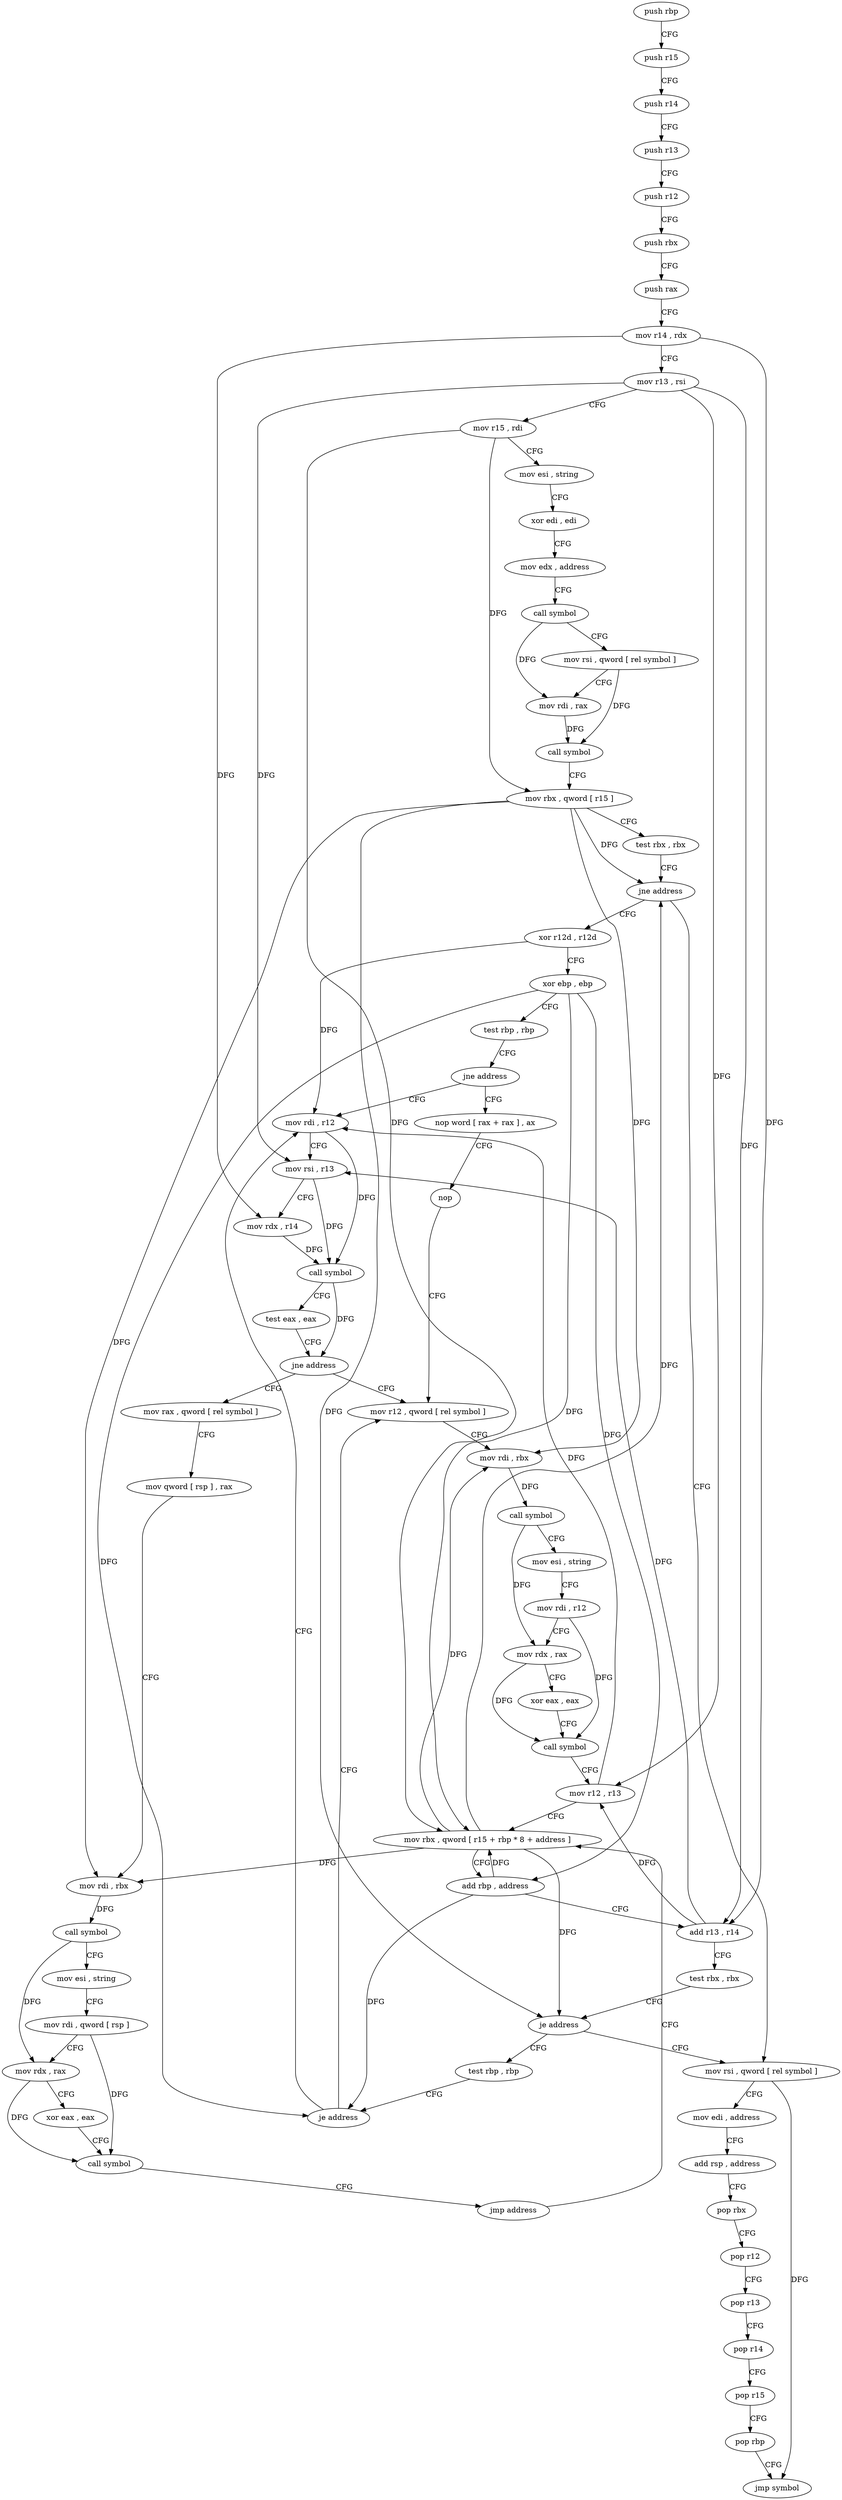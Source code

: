 digraph "func" {
"4373808" [label = "push rbp" ]
"4373809" [label = "push r15" ]
"4373811" [label = "push r14" ]
"4373813" [label = "push r13" ]
"4373815" [label = "push r12" ]
"4373817" [label = "push rbx" ]
"4373818" [label = "push rax" ]
"4373819" [label = "mov r14 , rdx" ]
"4373822" [label = "mov r13 , rsi" ]
"4373825" [label = "mov r15 , rdi" ]
"4373828" [label = "mov esi , string" ]
"4373833" [label = "xor edi , edi" ]
"4373835" [label = "mov edx , address" ]
"4373840" [label = "call symbol" ]
"4373845" [label = "mov rsi , qword [ rel symbol ]" ]
"4373852" [label = "mov rdi , rax" ]
"4373855" [label = "call symbol" ]
"4373860" [label = "mov rbx , qword [ r15 ]" ]
"4373863" [label = "test rbx , rbx" ]
"4373866" [label = "jne address" ]
"4373899" [label = "xor r12d , r12d" ]
"4373868" [label = "mov rsi , qword [ rel symbol ]" ]
"4373902" [label = "xor ebp , ebp" ]
"4373904" [label = "test rbp , rbp" ]
"4373907" [label = "jne address" ]
"4373978" [label = "mov rdi , r12" ]
"4373909" [label = "nop word [ rax + rax ] , ax" ]
"4373875" [label = "mov edi , address" ]
"4373880" [label = "add rsp , address" ]
"4373884" [label = "pop rbx" ]
"4373885" [label = "pop r12" ]
"4373887" [label = "pop r13" ]
"4373889" [label = "pop r14" ]
"4373891" [label = "pop r15" ]
"4373893" [label = "pop rbp" ]
"4373894" [label = "jmp symbol" ]
"4373981" [label = "mov rsi , r13" ]
"4373984" [label = "mov rdx , r14" ]
"4373987" [label = "call symbol" ]
"4373992" [label = "test eax , eax" ]
"4373994" [label = "jne address" ]
"4373920" [label = "mov r12 , qword [ rel symbol ]" ]
"4373996" [label = "mov rax , qword [ rel symbol ]" ]
"4373919" [label = "nop" ]
"4373927" [label = "mov rdi , rbx" ]
"4373930" [label = "call symbol" ]
"4373935" [label = "mov esi , string" ]
"4373940" [label = "mov rdi , r12" ]
"4373943" [label = "mov rdx , rax" ]
"4373946" [label = "xor eax , eax" ]
"4373948" [label = "call symbol" ]
"4373953" [label = "mov r12 , r13" ]
"4373956" [label = "mov rbx , qword [ r15 + rbp * 8 + address ]" ]
"4374003" [label = "mov qword [ rsp ] , rax" ]
"4374007" [label = "mov rdi , rbx" ]
"4374010" [label = "call symbol" ]
"4374015" [label = "mov esi , string" ]
"4374020" [label = "mov rdi , qword [ rsp ]" ]
"4374024" [label = "mov rdx , rax" ]
"4374027" [label = "xor eax , eax" ]
"4374029" [label = "call symbol" ]
"4374034" [label = "jmp address" ]
"4373973" [label = "test rbp , rbp" ]
"4373976" [label = "je address" ]
"4373961" [label = "add rbp , address" ]
"4373965" [label = "add r13 , r14" ]
"4373968" [label = "test rbx , rbx" ]
"4373971" [label = "je address" ]
"4373808" -> "4373809" [ label = "CFG" ]
"4373809" -> "4373811" [ label = "CFG" ]
"4373811" -> "4373813" [ label = "CFG" ]
"4373813" -> "4373815" [ label = "CFG" ]
"4373815" -> "4373817" [ label = "CFG" ]
"4373817" -> "4373818" [ label = "CFG" ]
"4373818" -> "4373819" [ label = "CFG" ]
"4373819" -> "4373822" [ label = "CFG" ]
"4373819" -> "4373984" [ label = "DFG" ]
"4373819" -> "4373965" [ label = "DFG" ]
"4373822" -> "4373825" [ label = "CFG" ]
"4373822" -> "4373981" [ label = "DFG" ]
"4373822" -> "4373953" [ label = "DFG" ]
"4373822" -> "4373965" [ label = "DFG" ]
"4373825" -> "4373828" [ label = "CFG" ]
"4373825" -> "4373860" [ label = "DFG" ]
"4373825" -> "4373956" [ label = "DFG" ]
"4373828" -> "4373833" [ label = "CFG" ]
"4373833" -> "4373835" [ label = "CFG" ]
"4373835" -> "4373840" [ label = "CFG" ]
"4373840" -> "4373845" [ label = "CFG" ]
"4373840" -> "4373852" [ label = "DFG" ]
"4373845" -> "4373852" [ label = "CFG" ]
"4373845" -> "4373855" [ label = "DFG" ]
"4373852" -> "4373855" [ label = "DFG" ]
"4373855" -> "4373860" [ label = "CFG" ]
"4373860" -> "4373863" [ label = "CFG" ]
"4373860" -> "4373866" [ label = "DFG" ]
"4373860" -> "4373927" [ label = "DFG" ]
"4373860" -> "4374007" [ label = "DFG" ]
"4373860" -> "4373971" [ label = "DFG" ]
"4373863" -> "4373866" [ label = "CFG" ]
"4373866" -> "4373899" [ label = "CFG" ]
"4373866" -> "4373868" [ label = "CFG" ]
"4373899" -> "4373902" [ label = "CFG" ]
"4373899" -> "4373978" [ label = "DFG" ]
"4373868" -> "4373875" [ label = "CFG" ]
"4373868" -> "4373894" [ label = "DFG" ]
"4373902" -> "4373904" [ label = "CFG" ]
"4373902" -> "4373956" [ label = "DFG" ]
"4373902" -> "4373961" [ label = "DFG" ]
"4373902" -> "4373976" [ label = "DFG" ]
"4373904" -> "4373907" [ label = "CFG" ]
"4373907" -> "4373978" [ label = "CFG" ]
"4373907" -> "4373909" [ label = "CFG" ]
"4373978" -> "4373981" [ label = "CFG" ]
"4373978" -> "4373987" [ label = "DFG" ]
"4373909" -> "4373919" [ label = "CFG" ]
"4373875" -> "4373880" [ label = "CFG" ]
"4373880" -> "4373884" [ label = "CFG" ]
"4373884" -> "4373885" [ label = "CFG" ]
"4373885" -> "4373887" [ label = "CFG" ]
"4373887" -> "4373889" [ label = "CFG" ]
"4373889" -> "4373891" [ label = "CFG" ]
"4373891" -> "4373893" [ label = "CFG" ]
"4373893" -> "4373894" [ label = "CFG" ]
"4373981" -> "4373984" [ label = "CFG" ]
"4373981" -> "4373987" [ label = "DFG" ]
"4373984" -> "4373987" [ label = "DFG" ]
"4373987" -> "4373992" [ label = "CFG" ]
"4373987" -> "4373994" [ label = "DFG" ]
"4373992" -> "4373994" [ label = "CFG" ]
"4373994" -> "4373920" [ label = "CFG" ]
"4373994" -> "4373996" [ label = "CFG" ]
"4373920" -> "4373927" [ label = "CFG" ]
"4373996" -> "4374003" [ label = "CFG" ]
"4373919" -> "4373920" [ label = "CFG" ]
"4373927" -> "4373930" [ label = "DFG" ]
"4373930" -> "4373935" [ label = "CFG" ]
"4373930" -> "4373943" [ label = "DFG" ]
"4373935" -> "4373940" [ label = "CFG" ]
"4373940" -> "4373943" [ label = "CFG" ]
"4373940" -> "4373948" [ label = "DFG" ]
"4373943" -> "4373946" [ label = "CFG" ]
"4373943" -> "4373948" [ label = "DFG" ]
"4373946" -> "4373948" [ label = "CFG" ]
"4373948" -> "4373953" [ label = "CFG" ]
"4373953" -> "4373956" [ label = "CFG" ]
"4373953" -> "4373978" [ label = "DFG" ]
"4373956" -> "4373961" [ label = "CFG" ]
"4373956" -> "4373866" [ label = "DFG" ]
"4373956" -> "4373927" [ label = "DFG" ]
"4373956" -> "4374007" [ label = "DFG" ]
"4373956" -> "4373971" [ label = "DFG" ]
"4374003" -> "4374007" [ label = "CFG" ]
"4374007" -> "4374010" [ label = "DFG" ]
"4374010" -> "4374015" [ label = "CFG" ]
"4374010" -> "4374024" [ label = "DFG" ]
"4374015" -> "4374020" [ label = "CFG" ]
"4374020" -> "4374024" [ label = "CFG" ]
"4374020" -> "4374029" [ label = "DFG" ]
"4374024" -> "4374027" [ label = "CFG" ]
"4374024" -> "4374029" [ label = "DFG" ]
"4374027" -> "4374029" [ label = "CFG" ]
"4374029" -> "4374034" [ label = "CFG" ]
"4374034" -> "4373956" [ label = "CFG" ]
"4373973" -> "4373976" [ label = "CFG" ]
"4373976" -> "4373920" [ label = "CFG" ]
"4373976" -> "4373978" [ label = "CFG" ]
"4373961" -> "4373965" [ label = "CFG" ]
"4373961" -> "4373956" [ label = "DFG" ]
"4373961" -> "4373976" [ label = "DFG" ]
"4373965" -> "4373968" [ label = "CFG" ]
"4373965" -> "4373981" [ label = "DFG" ]
"4373965" -> "4373953" [ label = "DFG" ]
"4373968" -> "4373971" [ label = "CFG" ]
"4373971" -> "4373868" [ label = "CFG" ]
"4373971" -> "4373973" [ label = "CFG" ]
}
